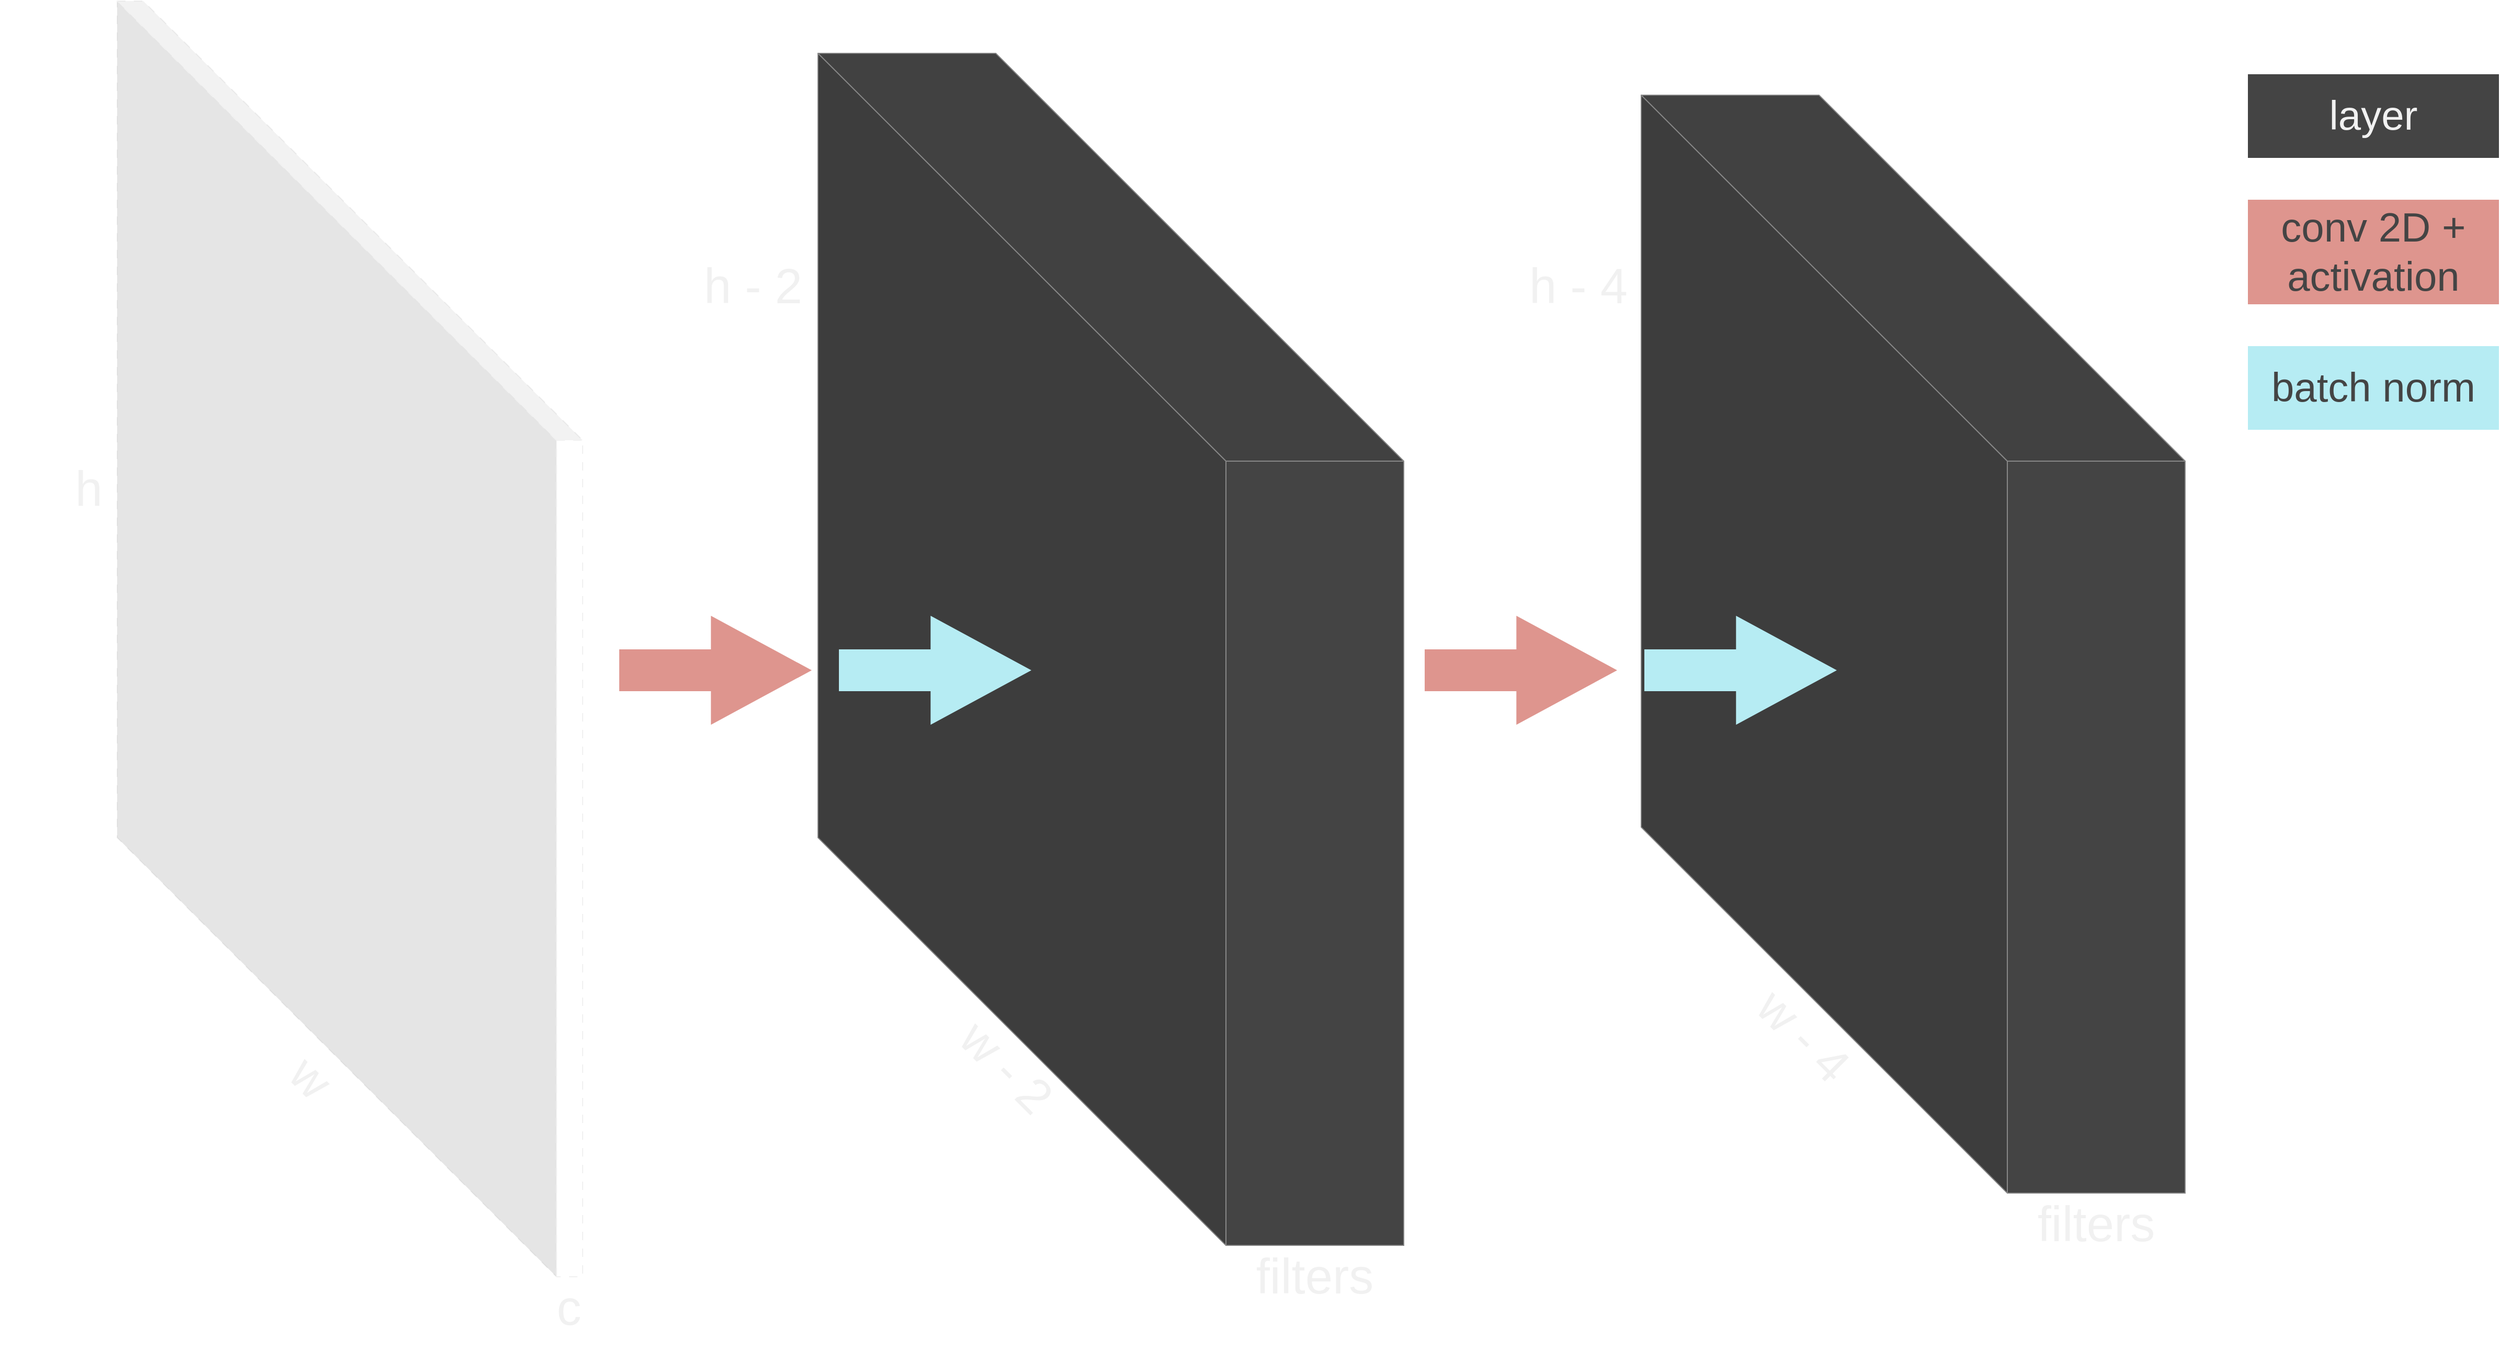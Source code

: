 <mxfile>
    <diagram id="w5CuunuuiqF-in1EyTbh" name="Page-1">
        <mxGraphModel dx="2457" dy="1536" grid="1" gridSize="10" guides="1" tooltips="1" connect="1" arrows="1" fold="1" page="1" pageScale="1" pageWidth="300" pageHeight="300" math="0" shadow="0">
            <root>
                <mxCell id="0"/>
                <mxCell id="1" parent="0"/>
                <mxCell id="44" value="" style="shape=cube;whiteSpace=wrap;html=1;boundedLbl=1;backgroundOutline=1;darkOpacity=0.05;darkOpacity2=0.1;size=350;fillColor=#444444;strokeColor=#888888;" parent="1" vertex="1">
                    <mxGeometry x="180" y="-500" width="520" height="1050" as="geometry"/>
                </mxCell>
                <mxCell id="49" value="&lt;font style=&quot;font-size: 39px;&quot;&gt;conv 2D + activation&lt;/font&gt;" style="text;html=1;strokeColor=none;fillColor=#DE958E;align=center;verticalAlign=middle;whiteSpace=wrap;rounded=0;fontColor=#444444;" parent="1" vertex="1">
                    <mxGeometry x="760" y="-400" width="240" height="100" as="geometry"/>
                </mxCell>
                <mxCell id="50" value="&lt;font style=&quot;font-size: 39px;&quot;&gt;batch norm&lt;/font&gt;" style="text;html=1;strokeColor=none;fillColor=#B6ECF3;align=center;verticalAlign=middle;whiteSpace=wrap;rounded=0;fontColor=#444444;" parent="1" vertex="1">
                    <mxGeometry x="760" y="-260" width="240" height="80" as="geometry"/>
                </mxCell>
                <mxCell id="48" value="&lt;span style=&quot;font-size: 39px;&quot;&gt;layer&lt;/span&gt;" style="text;html=1;strokeColor=none;fillColor=#444444;align=center;verticalAlign=middle;whiteSpace=wrap;rounded=0;fontColor=#f1f1f1;" parent="1" vertex="1">
                    <mxGeometry x="760" y="-520" width="240" height="80" as="geometry"/>
                </mxCell>
                <mxCell id="100" value="&lt;font style=&quot;font-size: 47px;&quot;&gt;filters&lt;/font&gt;" style="text;html=1;strokeColor=none;fillColor=none;align=center;verticalAlign=middle;whiteSpace=wrap;rounded=0;fontColor=#f1f1f1;fontSize=47;" parent="1" vertex="1">
                    <mxGeometry x="530" y="540" width="170" height="80" as="geometry"/>
                </mxCell>
                <mxCell id="102" value="&lt;font style=&quot;font-size: 47px;&quot;&gt;h - 4&lt;br style=&quot;font-size: 47px;&quot;&gt;&lt;/font&gt;" style="text;html=1;strokeColor=none;fillColor=none;align=center;verticalAlign=middle;whiteSpace=wrap;rounded=0;rotation=0;fontColor=#f1f1f1;fontSize=47;" parent="1" vertex="1">
                    <mxGeometry x="50" y="-357" width="140" height="80" as="geometry"/>
                </mxCell>
                <mxCell id="104" value="&lt;font style=&quot;font-size: 47px;&quot;&gt;w - 4&lt;br style=&quot;font-size: 47px;&quot;&gt;&lt;/font&gt;" style="text;html=1;strokeColor=none;fillColor=none;align=center;verticalAlign=middle;whiteSpace=wrap;rounded=0;rotation=45;fontColor=#f1f1f1;fontSize=47;" parent="1" vertex="1">
                    <mxGeometry x="150" y="360" width="370" height="80" as="geometry"/>
                </mxCell>
                <mxCell id="107" value="" style="shape=flexArrow;endArrow=classic;html=1;fontSize=43;fontColor=#F0F0F0;endWidth=58.333;endSize=30.117;width=35;strokeWidth=6;fillColor=#B6ECF3;strokeColor=none;" parent="1" edge="1">
                    <mxGeometry width="50" height="50" relative="1" as="geometry">
                        <mxPoint x="180" y="50" as="sourcePoint"/>
                        <mxPoint x="370" y="50" as="targetPoint"/>
                    </mxGeometry>
                </mxCell>
                <mxCell id="40" value="" style="shape=cube;whiteSpace=wrap;html=1;boundedLbl=1;backgroundOutline=1;darkOpacity=0.05;darkOpacity2=0.1;size=390;fillColor=#444444;strokeColor=#888888;" parent="1" vertex="1">
                    <mxGeometry x="-607" y="-540" width="560" height="1140" as="geometry"/>
                </mxCell>
                <mxCell id="53" value="&lt;font style=&quot;font-size: 47px;&quot;&gt;filters&lt;/font&gt;" style="text;html=1;strokeColor=none;fillColor=none;align=center;verticalAlign=middle;whiteSpace=wrap;rounded=0;fontColor=#f1f1f1;fontSize=47;" parent="1" vertex="1">
                    <mxGeometry x="-217" y="590" width="170" height="80" as="geometry"/>
                </mxCell>
                <mxCell id="87" value="&lt;font style=&quot;font-size: 47px;&quot;&gt;w - 2&lt;/font&gt;" style="text;html=1;strokeColor=none;fillColor=none;align=center;verticalAlign=middle;whiteSpace=wrap;rounded=0;rotation=45;fontColor=#f1f1f1;fontSize=47;" parent="1" vertex="1">
                    <mxGeometry x="-612" y="390" width="370" height="80" as="geometry"/>
                </mxCell>
                <mxCell id="110" value="" style="shape=flexArrow;endArrow=classic;html=1;fontSize=43;fontColor=#F0F0F0;endWidth=58.333;endSize=30.117;width=35;strokeWidth=6;fillColor=#DE958E;strokeColor=none;" parent="1" edge="1">
                    <mxGeometry width="50" height="50" relative="1" as="geometry">
                        <mxPoint x="-30" y="50" as="sourcePoint"/>
                        <mxPoint x="160" y="50" as="targetPoint"/>
                    </mxGeometry>
                </mxCell>
                <mxCell id="113" value="&lt;font style=&quot;font-size: 47px;&quot;&gt;c&lt;/font&gt;" style="text;html=1;strokeColor=none;fillColor=none;align=center;verticalAlign=middle;whiteSpace=wrap;rounded=0;fontColor=#f1f1f1;fontSize=47;" parent="1" vertex="1">
                    <mxGeometry x="-930" y="620" width="170" height="80" as="geometry"/>
                </mxCell>
                <mxCell id="114" value="&lt;font style=&quot;font-size: 47px;&quot;&gt;w&lt;/font&gt;" style="text;html=1;strokeColor=none;fillColor=none;align=center;verticalAlign=middle;whiteSpace=wrap;rounded=0;rotation=45;fontColor=#f1f1f1;fontSize=47;" parent="1" vertex="1">
                    <mxGeometry x="-1277" y="400" width="370" height="80" as="geometry"/>
                </mxCell>
                <mxCell id="121" value="&lt;font style=&quot;font-size: 47px;&quot;&gt;h&lt;/font&gt;" style="text;html=1;strokeColor=none;fillColor=none;align=center;verticalAlign=middle;whiteSpace=wrap;rounded=0;fontColor=#f1f1f1;fontSize=47;" parent="1" vertex="1">
                    <mxGeometry x="-1389" y="-163" width="170" height="80" as="geometry"/>
                </mxCell>
                <mxCell id="124" value="&lt;font style=&quot;font-size: 47px;&quot;&gt;h - 2&lt;br style=&quot;font-size: 47px;&quot;&gt;&lt;/font&gt;" style="text;html=1;strokeColor=none;fillColor=none;align=center;verticalAlign=middle;whiteSpace=wrap;rounded=0;rotation=0;fontColor=#f1f1f1;fontSize=47;" parent="1" vertex="1">
                    <mxGeometry x="-739" y="-357" width="140" height="80" as="geometry"/>
                </mxCell>
                <mxCell id="125" value="" style="shape=flexArrow;endArrow=classic;html=1;fontSize=43;fontColor=#F0F0F0;endWidth=58.333;endSize=30.117;width=35;strokeWidth=6;fillColor=#B6ECF3;strokeColor=none;" parent="1" edge="1">
                    <mxGeometry width="50" height="50" relative="1" as="geometry">
                        <mxPoint x="-590" y="50" as="sourcePoint"/>
                        <mxPoint x="-400" y="50" as="targetPoint"/>
                    </mxGeometry>
                </mxCell>
                <mxCell id="126" value="" style="shape=flexArrow;endArrow=classic;html=1;fontSize=43;fontColor=#F0F0F0;endWidth=58.333;endSize=30.117;width=35;strokeWidth=6;fillColor=#DE958E;strokeColor=none;" parent="1" edge="1">
                    <mxGeometry width="50" height="50" relative="1" as="geometry">
                        <mxPoint x="-800" y="50" as="sourcePoint"/>
                        <mxPoint x="-610" y="50" as="targetPoint"/>
                    </mxGeometry>
                </mxCell>
                <mxCell id="111" value="" style="shape=cube;whiteSpace=wrap;html=1;boundedLbl=1;backgroundOutline=1;darkOpacity=0.05;darkOpacity2=0.1;size=420;fillColor=none;strokeColor=#f1f1f1;dashed=1;dashPattern=8 8;" parent="1" vertex="1">
                    <mxGeometry x="-1277" y="-590" width="445" height="1220" as="geometry"/>
                </mxCell>
            </root>
        </mxGraphModel>
    </diagram>
</mxfile>
